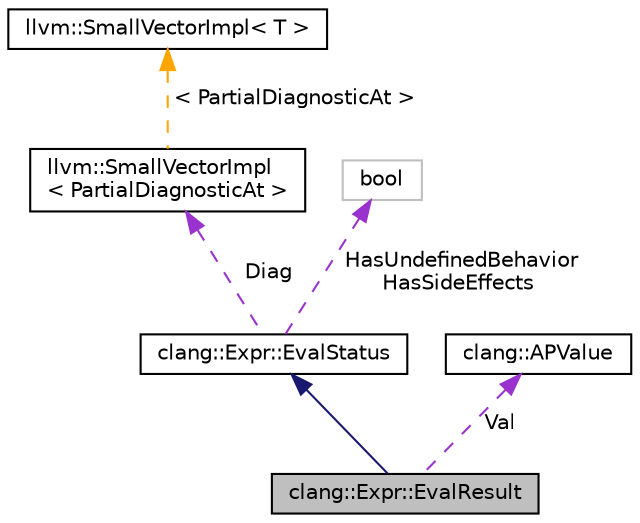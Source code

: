 digraph "clang::Expr::EvalResult"
{
 // LATEX_PDF_SIZE
  bgcolor="transparent";
  edge [fontname="Helvetica",fontsize="10",labelfontname="Helvetica",labelfontsize="10"];
  node [fontname="Helvetica",fontsize="10",shape=record];
  Node1 [label="clang::Expr::EvalResult",height=0.2,width=0.4,color="black", fillcolor="grey75", style="filled", fontcolor="black",tooltip="EvalResult is a struct with detailed info about an evaluated expression."];
  Node2 -> Node1 [dir="back",color="midnightblue",fontsize="10",style="solid",fontname="Helvetica"];
  Node2 [label="clang::Expr::EvalStatus",height=0.2,width=0.4,color="black",URL="$structclang_1_1Expr_1_1EvalStatus.html",tooltip="EvalStatus is a struct with detailed info about an evaluation in progress."];
  Node3 -> Node2 [dir="back",color="darkorchid3",fontsize="10",style="dashed",label=" Diag" ,fontname="Helvetica"];
  Node3 [label="llvm::SmallVectorImpl\l\< PartialDiagnosticAt \>",height=0.2,width=0.4,color="black",URL="$classllvm_1_1SmallVectorImpl.html",tooltip=" "];
  Node4 -> Node3 [dir="back",color="orange",fontsize="10",style="dashed",label=" \< PartialDiagnosticAt \>" ,fontname="Helvetica"];
  Node4 [label="llvm::SmallVectorImpl\< T \>",height=0.2,width=0.4,color="black",URL="$classllvm_1_1SmallVectorImpl.html",tooltip=" "];
  Node5 -> Node2 [dir="back",color="darkorchid3",fontsize="10",style="dashed",label=" HasUndefinedBehavior\nHasSideEffects" ,fontname="Helvetica"];
  Node5 [label="bool",height=0.2,width=0.4,color="grey75",tooltip=" "];
  Node6 -> Node1 [dir="back",color="darkorchid3",fontsize="10",style="dashed",label=" Val" ,fontname="Helvetica"];
  Node6 [label="clang::APValue",height=0.2,width=0.4,color="black",URL="$classclang_1_1APValue.html",tooltip="APValue - This class implements a discriminated union of [uninitialized] [APSInt] [APFloat],..."];
}
